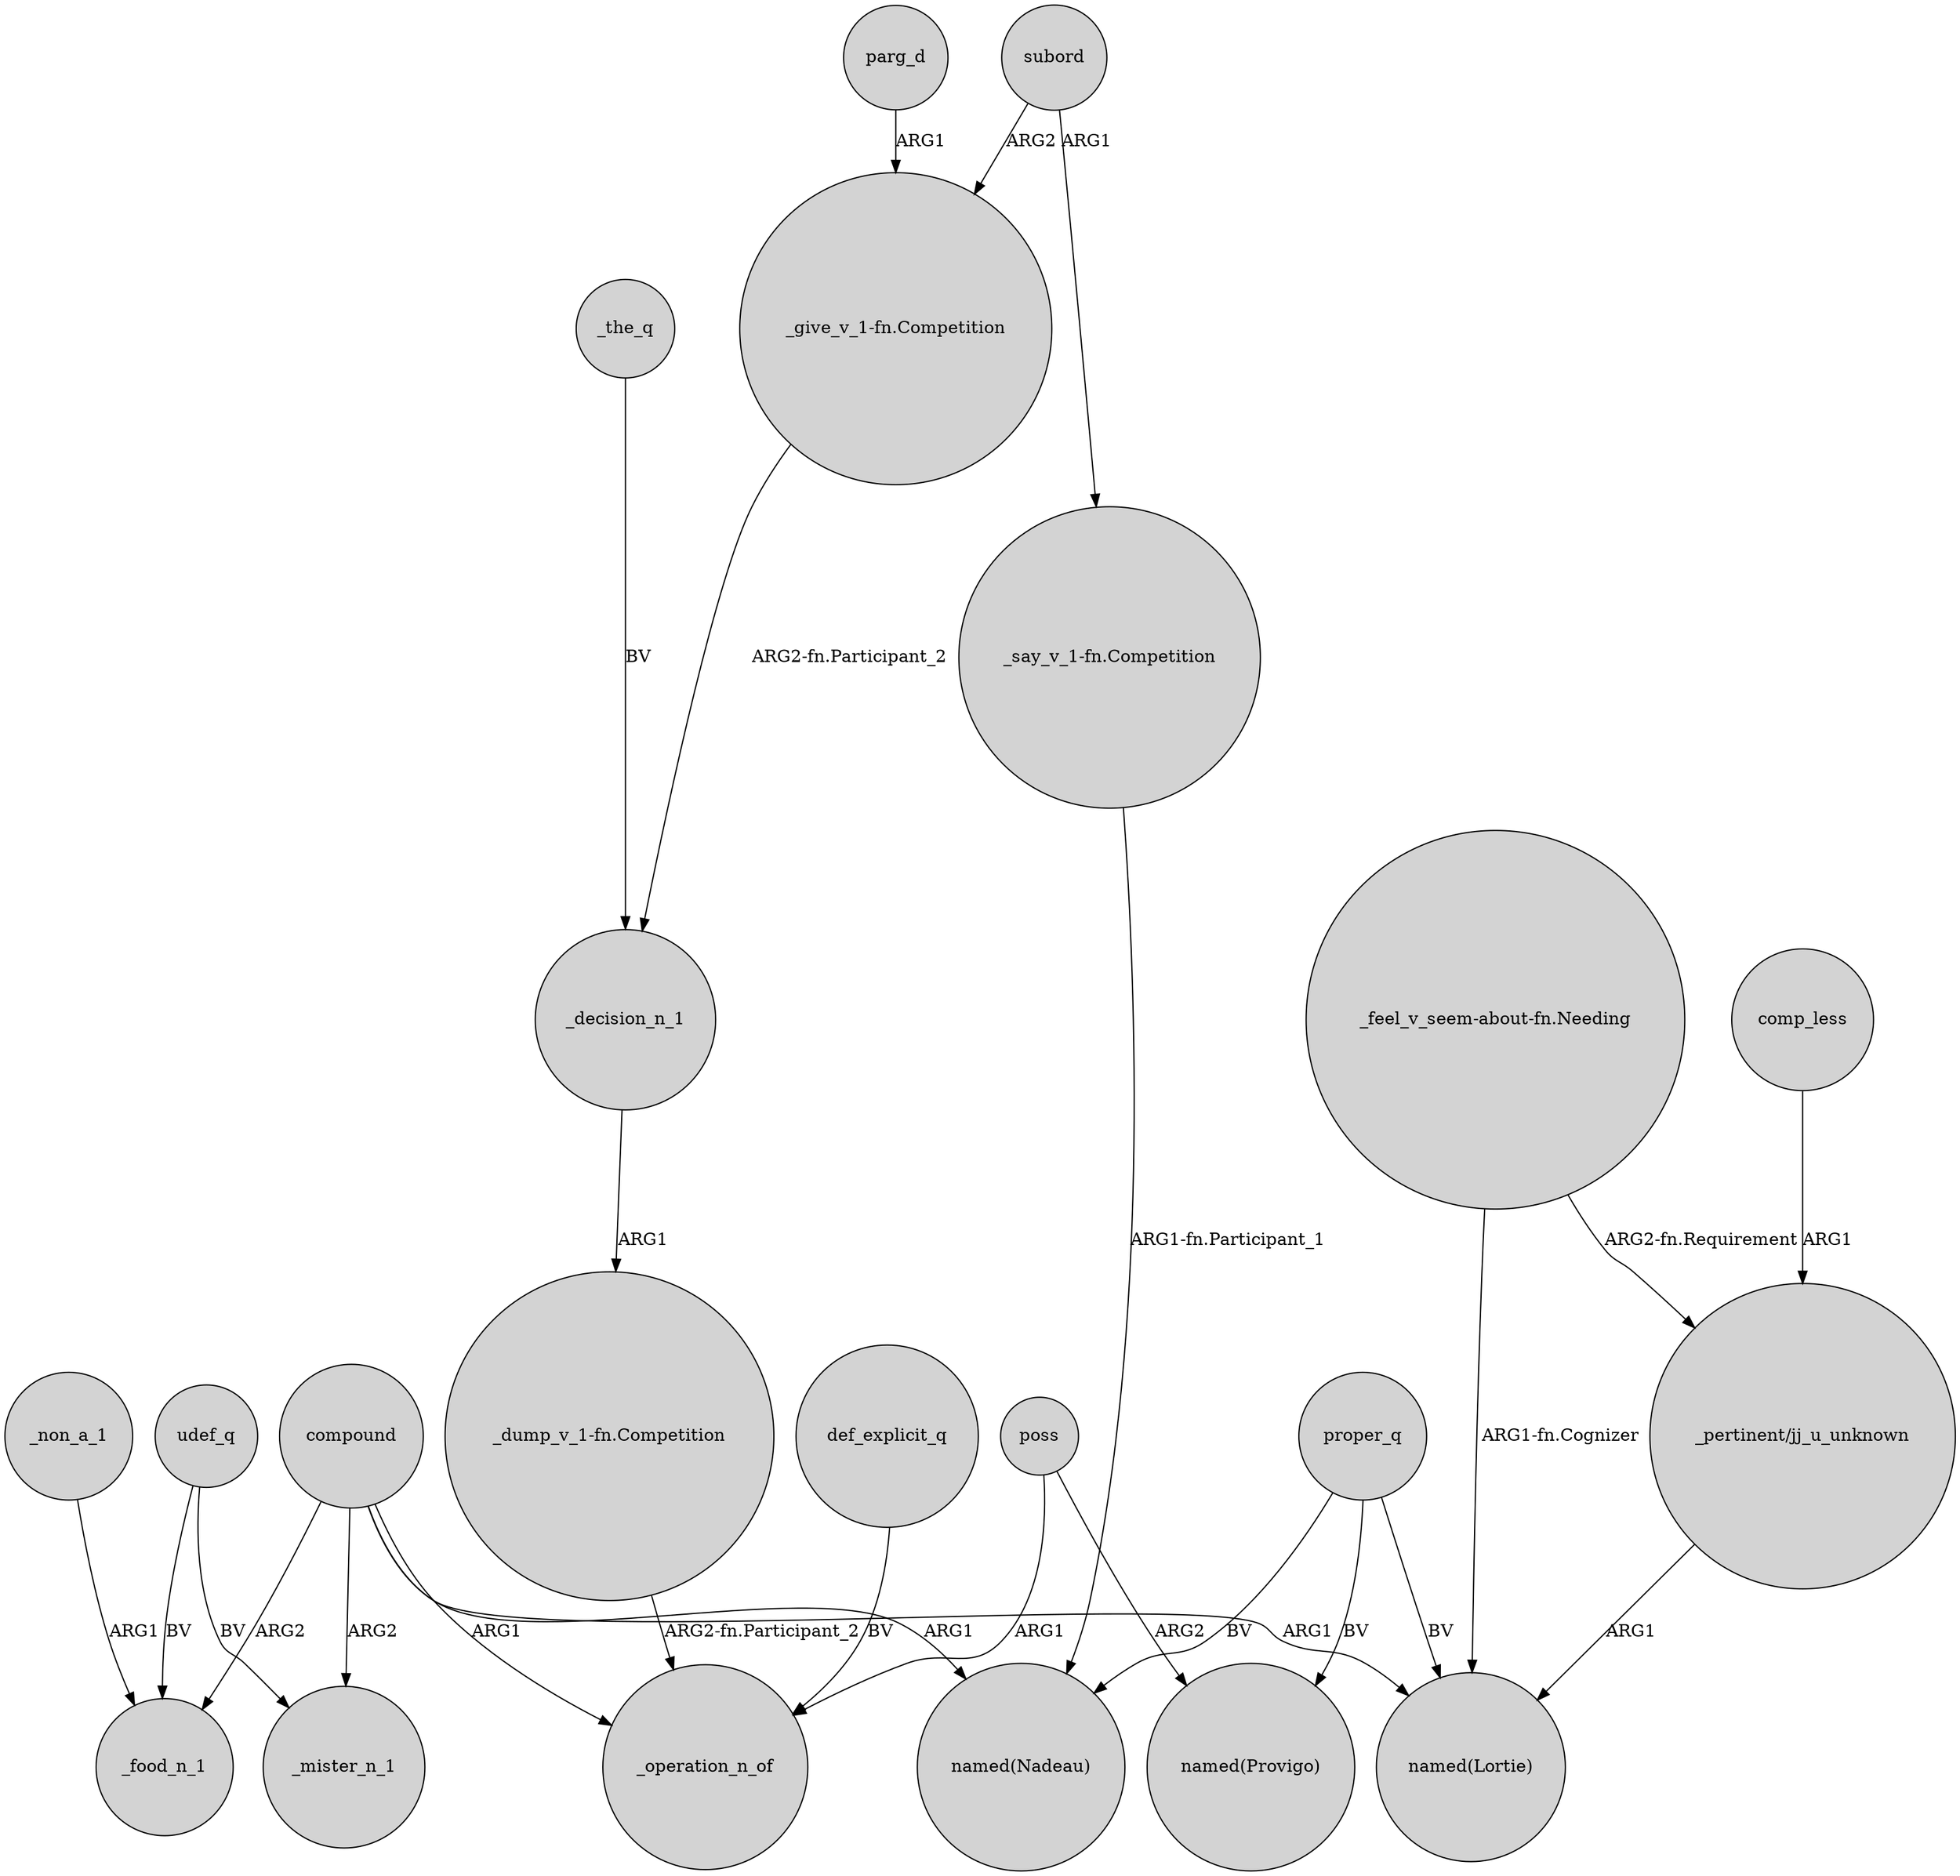 digraph {
	node [shape=circle style=filled]
	subord -> "_give_v_1-fn.Competition" [label=ARG2]
	compound -> _mister_n_1 [label=ARG2]
	compound -> "named(Nadeau)" [label=ARG1]
	comp_less -> "_pertinent/jj_u_unknown" [label=ARG1]
	subord -> "_say_v_1-fn.Competition" [label=ARG1]
	_decision_n_1 -> "_dump_v_1-fn.Competition" [label=ARG1]
	proper_q -> "named(Lortie)" [label=BV]
	poss -> _operation_n_of [label=ARG1]
	"_dump_v_1-fn.Competition" -> _operation_n_of [label="ARG2-fn.Participant_2"]
	compound -> "named(Lortie)" [label=ARG1]
	compound -> _operation_n_of [label=ARG1]
	"_pertinent/jj_u_unknown" -> "named(Lortie)" [label=ARG1]
	udef_q -> _mister_n_1 [label=BV]
	parg_d -> "_give_v_1-fn.Competition" [label=ARG1]
	compound -> _food_n_1 [label=ARG2]
	udef_q -> _food_n_1 [label=BV]
	"_feel_v_seem-about-fn.Needing" -> "_pertinent/jj_u_unknown" [label="ARG2-fn.Requirement"]
	proper_q -> "named(Provigo)" [label=BV]
	"_say_v_1-fn.Competition" -> "named(Nadeau)" [label="ARG1-fn.Participant_1"]
	"_give_v_1-fn.Competition" -> _decision_n_1 [label="ARG2-fn.Participant_2"]
	def_explicit_q -> _operation_n_of [label=BV]
	proper_q -> "named(Nadeau)" [label=BV]
	poss -> "named(Provigo)" [label=ARG2]
	_the_q -> _decision_n_1 [label=BV]
	"_feel_v_seem-about-fn.Needing" -> "named(Lortie)" [label="ARG1-fn.Cognizer"]
	_non_a_1 -> _food_n_1 [label=ARG1]
}

